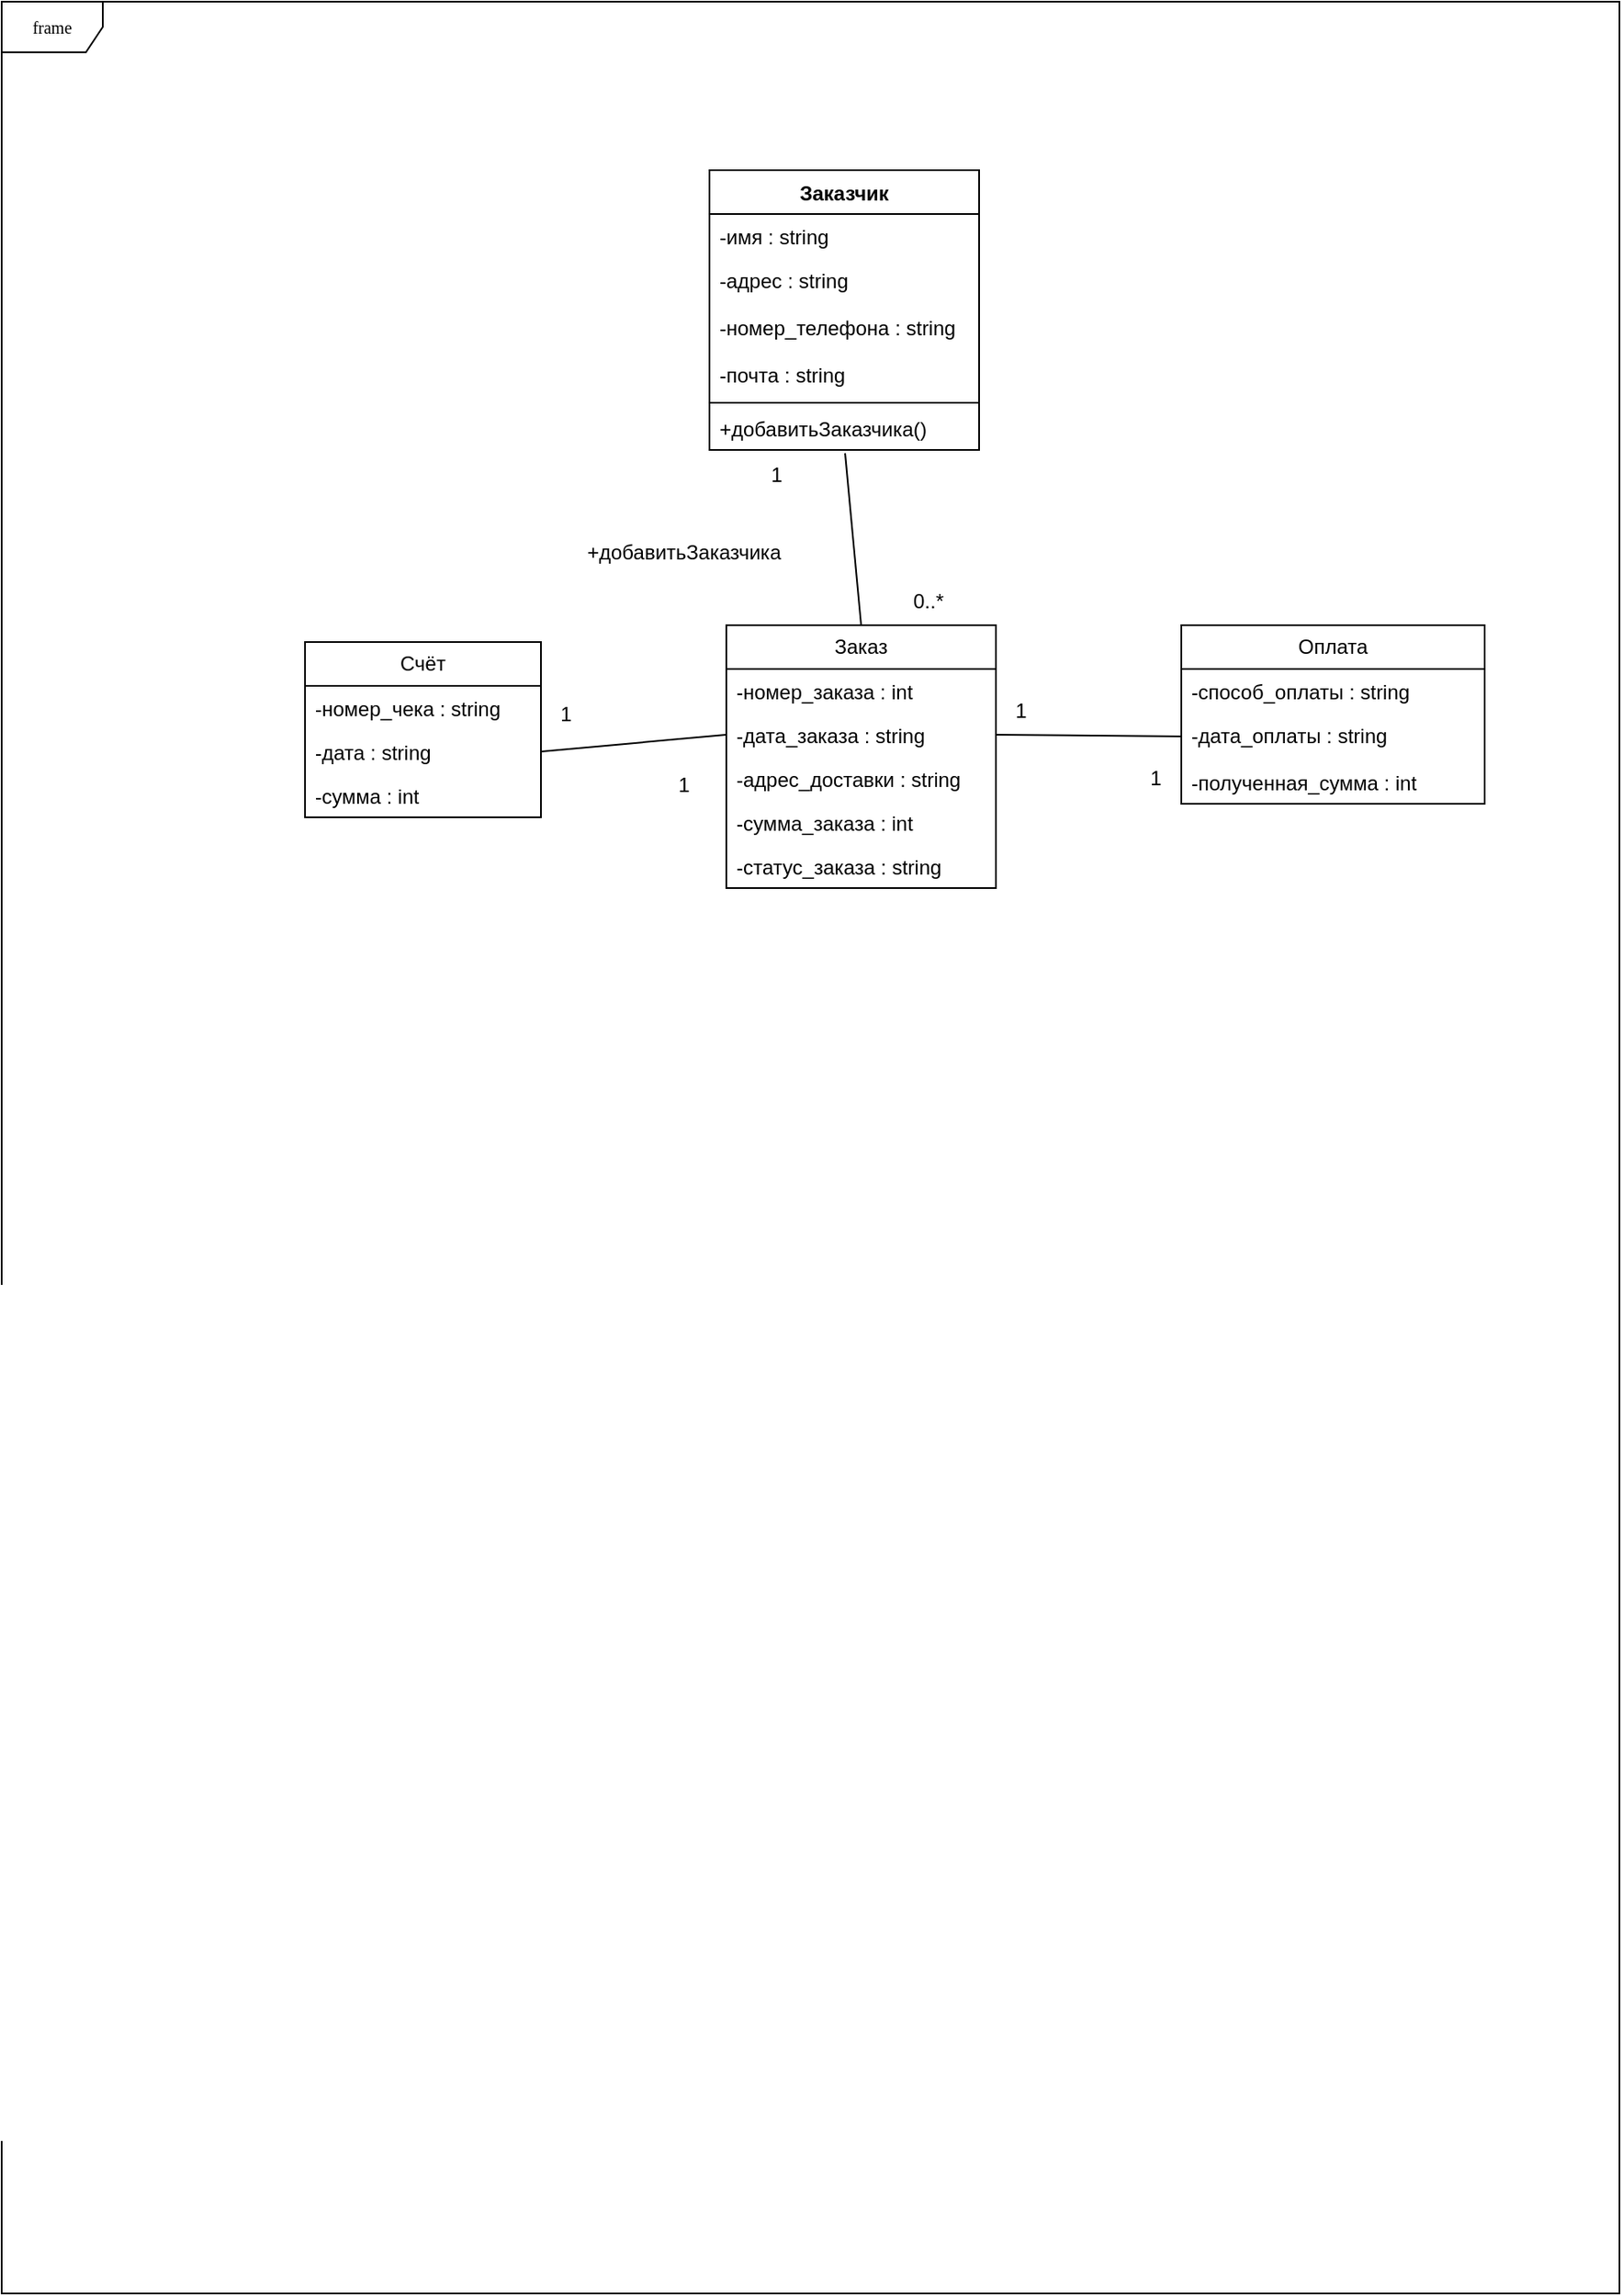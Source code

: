 <mxfile version="22.1.18" type="github">
  <diagram name="Page-1" id="c4acf3e9-155e-7222-9cf6-157b1a14988f">
    <mxGraphModel dx="2037" dy="693" grid="1" gridSize="10" guides="1" tooltips="1" connect="1" arrows="1" fold="1" page="1" pageScale="1" pageWidth="850" pageHeight="1100" background="none" math="0" shadow="0">
      <root>
        <mxCell id="0" />
        <mxCell id="1" parent="0" />
        <mxCell id="17acba5748e5396b-1" value="frame" style="shape=umlFrame;whiteSpace=wrap;html=1;rounded=0;shadow=0;comic=0;labelBackgroundColor=none;strokeWidth=1;fontFamily=Verdana;fontSize=10;align=center;" parent="1" vertex="1">
          <mxGeometry x="-120" y="20" width="960" height="1360" as="geometry" />
        </mxCell>
        <mxCell id="1ROqw_EYxfn3M4fR1e2e-2" value="Заказчик" style="swimlane;fontStyle=1;align=center;verticalAlign=top;childLayout=stackLayout;horizontal=1;startSize=26;horizontalStack=0;resizeParent=1;resizeParentMax=0;resizeLast=0;collapsible=1;marginBottom=0;whiteSpace=wrap;html=1;" vertex="1" parent="1">
          <mxGeometry x="300" y="120" width="160" height="166" as="geometry">
            <mxRectangle x="300" y="120" width="100" height="30" as="alternateBounds" />
          </mxGeometry>
        </mxCell>
        <mxCell id="1ROqw_EYxfn3M4fR1e2e-12" value="-имя : string" style="text;strokeColor=none;fillColor=none;align=left;verticalAlign=top;spacingLeft=4;spacingRight=4;overflow=hidden;rotatable=0;points=[[0,0.5],[1,0.5]];portConstraint=eastwest;whiteSpace=wrap;html=1;" vertex="1" parent="1ROqw_EYxfn3M4fR1e2e-2">
          <mxGeometry y="26" width="160" height="26" as="geometry" />
        </mxCell>
        <mxCell id="1ROqw_EYxfn3M4fR1e2e-3" value="-адрес : string" style="text;strokeColor=none;fillColor=none;align=left;verticalAlign=top;spacingLeft=4;spacingRight=4;overflow=hidden;rotatable=0;points=[[0,0.5],[1,0.5]];portConstraint=eastwest;whiteSpace=wrap;html=1;" vertex="1" parent="1ROqw_EYxfn3M4fR1e2e-2">
          <mxGeometry y="52" width="160" height="28" as="geometry" />
        </mxCell>
        <mxCell id="1ROqw_EYxfn3M4fR1e2e-13" value="-номер_телефона : string" style="text;strokeColor=none;fillColor=none;align=left;verticalAlign=top;spacingLeft=4;spacingRight=4;overflow=hidden;rotatable=0;points=[[0,0.5],[1,0.5]];portConstraint=eastwest;whiteSpace=wrap;html=1;" vertex="1" parent="1ROqw_EYxfn3M4fR1e2e-2">
          <mxGeometry y="80" width="160" height="28" as="geometry" />
        </mxCell>
        <mxCell id="1ROqw_EYxfn3M4fR1e2e-14" value="-почта : string" style="text;strokeColor=none;fillColor=none;align=left;verticalAlign=top;spacingLeft=4;spacingRight=4;overflow=hidden;rotatable=0;points=[[0,0.5],[1,0.5]];portConstraint=eastwest;whiteSpace=wrap;html=1;" vertex="1" parent="1ROqw_EYxfn3M4fR1e2e-2">
          <mxGeometry y="108" width="160" height="28" as="geometry" />
        </mxCell>
        <mxCell id="1ROqw_EYxfn3M4fR1e2e-4" value="" style="line;strokeWidth=1;fillColor=none;align=left;verticalAlign=middle;spacingTop=-1;spacingLeft=3;spacingRight=3;rotatable=0;labelPosition=right;points=[];portConstraint=eastwest;strokeColor=inherit;" vertex="1" parent="1ROqw_EYxfn3M4fR1e2e-2">
          <mxGeometry y="136" width="160" height="4" as="geometry" />
        </mxCell>
        <mxCell id="1ROqw_EYxfn3M4fR1e2e-5" value="+добавитьЗаказчика()" style="text;strokeColor=none;fillColor=none;align=left;verticalAlign=top;spacingLeft=4;spacingRight=4;overflow=hidden;rotatable=0;points=[[0,0.5],[1,0.5]];portConstraint=eastwest;whiteSpace=wrap;html=1;" vertex="1" parent="1ROqw_EYxfn3M4fR1e2e-2">
          <mxGeometry y="140" width="160" height="26" as="geometry" />
        </mxCell>
        <mxCell id="1ROqw_EYxfn3M4fR1e2e-15" value="Заказ" style="swimlane;fontStyle=0;childLayout=stackLayout;horizontal=1;startSize=26;fillColor=none;horizontalStack=0;resizeParent=1;resizeParentMax=0;resizeLast=0;collapsible=1;marginBottom=0;whiteSpace=wrap;html=1;" vertex="1" parent="1">
          <mxGeometry x="310" y="390" width="160" height="156" as="geometry" />
        </mxCell>
        <mxCell id="1ROqw_EYxfn3M4fR1e2e-16" value="-номер_заказа : int" style="text;strokeColor=none;fillColor=none;align=left;verticalAlign=top;spacingLeft=4;spacingRight=4;overflow=hidden;rotatable=0;points=[[0,0.5],[1,0.5]];portConstraint=eastwest;whiteSpace=wrap;html=1;" vertex="1" parent="1ROqw_EYxfn3M4fR1e2e-15">
          <mxGeometry y="26" width="160" height="26" as="geometry" />
        </mxCell>
        <mxCell id="1ROqw_EYxfn3M4fR1e2e-17" value="-дата_заказа : string" style="text;strokeColor=none;fillColor=none;align=left;verticalAlign=top;spacingLeft=4;spacingRight=4;overflow=hidden;rotatable=0;points=[[0,0.5],[1,0.5]];portConstraint=eastwest;whiteSpace=wrap;html=1;" vertex="1" parent="1ROqw_EYxfn3M4fR1e2e-15">
          <mxGeometry y="52" width="160" height="26" as="geometry" />
        </mxCell>
        <mxCell id="1ROqw_EYxfn3M4fR1e2e-18" value="-адрес_доставки : string" style="text;strokeColor=none;fillColor=none;align=left;verticalAlign=top;spacingLeft=4;spacingRight=4;overflow=hidden;rotatable=0;points=[[0,0.5],[1,0.5]];portConstraint=eastwest;whiteSpace=wrap;html=1;" vertex="1" parent="1ROqw_EYxfn3M4fR1e2e-15">
          <mxGeometry y="78" width="160" height="26" as="geometry" />
        </mxCell>
        <mxCell id="1ROqw_EYxfn3M4fR1e2e-19" value="-сумма_заказа : int" style="text;strokeColor=none;fillColor=none;align=left;verticalAlign=top;spacingLeft=4;spacingRight=4;overflow=hidden;rotatable=0;points=[[0,0.5],[1,0.5]];portConstraint=eastwest;whiteSpace=wrap;html=1;" vertex="1" parent="1ROqw_EYxfn3M4fR1e2e-15">
          <mxGeometry y="104" width="160" height="26" as="geometry" />
        </mxCell>
        <mxCell id="1ROqw_EYxfn3M4fR1e2e-20" value="-статус_заказа : string" style="text;strokeColor=none;fillColor=none;align=left;verticalAlign=top;spacingLeft=4;spacingRight=4;overflow=hidden;rotatable=0;points=[[0,0.5],[1,0.5]];portConstraint=eastwest;whiteSpace=wrap;html=1;" vertex="1" parent="1ROqw_EYxfn3M4fR1e2e-15">
          <mxGeometry y="130" width="160" height="26" as="geometry" />
        </mxCell>
        <mxCell id="1ROqw_EYxfn3M4fR1e2e-24" value="" style="endArrow=none;html=1;rounded=0;entryX=0.503;entryY=1.073;entryDx=0;entryDy=0;entryPerimeter=0;exitX=0.5;exitY=0;exitDx=0;exitDy=0;" edge="1" parent="1" source="1ROqw_EYxfn3M4fR1e2e-15" target="1ROqw_EYxfn3M4fR1e2e-5">
          <mxGeometry width="50" height="50" relative="1" as="geometry">
            <mxPoint x="330" y="350" as="sourcePoint" />
            <mxPoint x="380" y="300" as="targetPoint" />
          </mxGeometry>
        </mxCell>
        <mxCell id="1ROqw_EYxfn3M4fR1e2e-27" value="Счёт" style="swimlane;fontStyle=0;childLayout=stackLayout;horizontal=1;startSize=26;fillColor=none;horizontalStack=0;resizeParent=1;resizeParentMax=0;resizeLast=0;collapsible=1;marginBottom=0;whiteSpace=wrap;html=1;" vertex="1" parent="1">
          <mxGeometry x="60" y="400" width="140" height="104" as="geometry" />
        </mxCell>
        <mxCell id="1ROqw_EYxfn3M4fR1e2e-28" value="-номер_чека : string" style="text;strokeColor=none;fillColor=none;align=left;verticalAlign=top;spacingLeft=4;spacingRight=4;overflow=hidden;rotatable=0;points=[[0,0.5],[1,0.5]];portConstraint=eastwest;whiteSpace=wrap;html=1;" vertex="1" parent="1ROqw_EYxfn3M4fR1e2e-27">
          <mxGeometry y="26" width="140" height="26" as="geometry" />
        </mxCell>
        <mxCell id="1ROqw_EYxfn3M4fR1e2e-29" value="-дата : string" style="text;strokeColor=none;fillColor=none;align=left;verticalAlign=top;spacingLeft=4;spacingRight=4;overflow=hidden;rotatable=0;points=[[0,0.5],[1,0.5]];portConstraint=eastwest;whiteSpace=wrap;html=1;" vertex="1" parent="1ROqw_EYxfn3M4fR1e2e-27">
          <mxGeometry y="52" width="140" height="26" as="geometry" />
        </mxCell>
        <mxCell id="1ROqw_EYxfn3M4fR1e2e-30" value="-сумма : int" style="text;strokeColor=none;fillColor=none;align=left;verticalAlign=top;spacingLeft=4;spacingRight=4;overflow=hidden;rotatable=0;points=[[0,0.5],[1,0.5]];portConstraint=eastwest;whiteSpace=wrap;html=1;" vertex="1" parent="1ROqw_EYxfn3M4fR1e2e-27">
          <mxGeometry y="78" width="140" height="26" as="geometry" />
        </mxCell>
        <mxCell id="1ROqw_EYxfn3M4fR1e2e-31" value="" style="endArrow=none;html=1;rounded=0;exitX=1;exitY=0.5;exitDx=0;exitDy=0;entryX=0;entryY=0.5;entryDx=0;entryDy=0;" edge="1" parent="1" source="1ROqw_EYxfn3M4fR1e2e-29" target="1ROqw_EYxfn3M4fR1e2e-17">
          <mxGeometry width="50" height="50" relative="1" as="geometry">
            <mxPoint x="230" y="500" as="sourcePoint" />
            <mxPoint x="280" y="450" as="targetPoint" />
          </mxGeometry>
        </mxCell>
        <mxCell id="1ROqw_EYxfn3M4fR1e2e-32" value="Оплата" style="swimlane;fontStyle=0;childLayout=stackLayout;horizontal=1;startSize=26;fillColor=none;horizontalStack=0;resizeParent=1;resizeParentMax=0;resizeLast=0;collapsible=1;marginBottom=0;whiteSpace=wrap;html=1;" vertex="1" parent="1">
          <mxGeometry x="580" y="390" width="180" height="106" as="geometry" />
        </mxCell>
        <mxCell id="1ROqw_EYxfn3M4fR1e2e-33" value="-способ_оплаты : string" style="text;strokeColor=none;fillColor=none;align=left;verticalAlign=top;spacingLeft=4;spacingRight=4;overflow=hidden;rotatable=0;points=[[0,0.5],[1,0.5]];portConstraint=eastwest;whiteSpace=wrap;html=1;" vertex="1" parent="1ROqw_EYxfn3M4fR1e2e-32">
          <mxGeometry y="26" width="180" height="26" as="geometry" />
        </mxCell>
        <mxCell id="1ROqw_EYxfn3M4fR1e2e-34" value="-дата_оплаты : string" style="text;strokeColor=none;fillColor=none;align=left;verticalAlign=top;spacingLeft=4;spacingRight=4;overflow=hidden;rotatable=0;points=[[0,0.5],[1,0.5]];portConstraint=eastwest;whiteSpace=wrap;html=1;" vertex="1" parent="1ROqw_EYxfn3M4fR1e2e-32">
          <mxGeometry y="52" width="180" height="28" as="geometry" />
        </mxCell>
        <mxCell id="1ROqw_EYxfn3M4fR1e2e-35" value="-полученная_сумма : int" style="text;strokeColor=none;fillColor=none;align=left;verticalAlign=top;spacingLeft=4;spacingRight=4;overflow=hidden;rotatable=0;points=[[0,0.5],[1,0.5]];portConstraint=eastwest;whiteSpace=wrap;html=1;" vertex="1" parent="1ROqw_EYxfn3M4fR1e2e-32">
          <mxGeometry y="80" width="180" height="26" as="geometry" />
        </mxCell>
        <mxCell id="1ROqw_EYxfn3M4fR1e2e-36" value="" style="endArrow=none;html=1;rounded=0;entryX=0;entryY=0.5;entryDx=0;entryDy=0;exitX=1;exitY=0.5;exitDx=0;exitDy=0;" edge="1" parent="1" source="1ROqw_EYxfn3M4fR1e2e-17" target="1ROqw_EYxfn3M4fR1e2e-34">
          <mxGeometry width="50" height="50" relative="1" as="geometry">
            <mxPoint x="490" y="490" as="sourcePoint" />
            <mxPoint x="540" y="440" as="targetPoint" />
          </mxGeometry>
        </mxCell>
        <mxCell id="1ROqw_EYxfn3M4fR1e2e-74" value="1" style="text;html=1;strokeColor=none;fillColor=none;align=center;verticalAlign=middle;whiteSpace=wrap;rounded=0;" vertex="1" parent="1">
          <mxGeometry x="310" y="286" width="60" height="30" as="geometry" />
        </mxCell>
        <mxCell id="1ROqw_EYxfn3M4fR1e2e-77" value="0..*" style="text;html=1;strokeColor=none;fillColor=none;align=center;verticalAlign=middle;whiteSpace=wrap;rounded=0;" vertex="1" parent="1">
          <mxGeometry x="400" y="361" width="60" height="30" as="geometry" />
        </mxCell>
        <mxCell id="1ROqw_EYxfn3M4fR1e2e-78" value="+добавитьЗаказчика" style="text;html=1;strokeColor=none;fillColor=none;align=center;verticalAlign=middle;whiteSpace=wrap;rounded=0;" vertex="1" parent="1">
          <mxGeometry x="210" y="332" width="150" height="30" as="geometry" />
        </mxCell>
        <mxCell id="1ROqw_EYxfn3M4fR1e2e-80" value="1" style="text;html=1;strokeColor=none;fillColor=none;align=center;verticalAlign=middle;whiteSpace=wrap;rounded=0;" vertex="1" parent="1">
          <mxGeometry x="200" y="428" width="30" height="30" as="geometry" />
        </mxCell>
        <mxCell id="1ROqw_EYxfn3M4fR1e2e-81" value="1" style="text;html=1;strokeColor=none;fillColor=none;align=center;verticalAlign=middle;whiteSpace=wrap;rounded=0;" vertex="1" parent="1">
          <mxGeometry x="255" y="470" width="60" height="30" as="geometry" />
        </mxCell>
        <mxCell id="1ROqw_EYxfn3M4fR1e2e-82" value="1" style="text;html=1;strokeColor=none;fillColor=none;align=center;verticalAlign=middle;whiteSpace=wrap;rounded=0;" vertex="1" parent="1">
          <mxGeometry x="470" y="426" width="30" height="30" as="geometry" />
        </mxCell>
        <mxCell id="1ROqw_EYxfn3M4fR1e2e-83" value="1" style="text;html=1;strokeColor=none;fillColor=none;align=center;verticalAlign=middle;whiteSpace=wrap;rounded=0;" vertex="1" parent="1">
          <mxGeometry x="550" y="466" width="30" height="30" as="geometry" />
        </mxCell>
      </root>
    </mxGraphModel>
  </diagram>
</mxfile>

